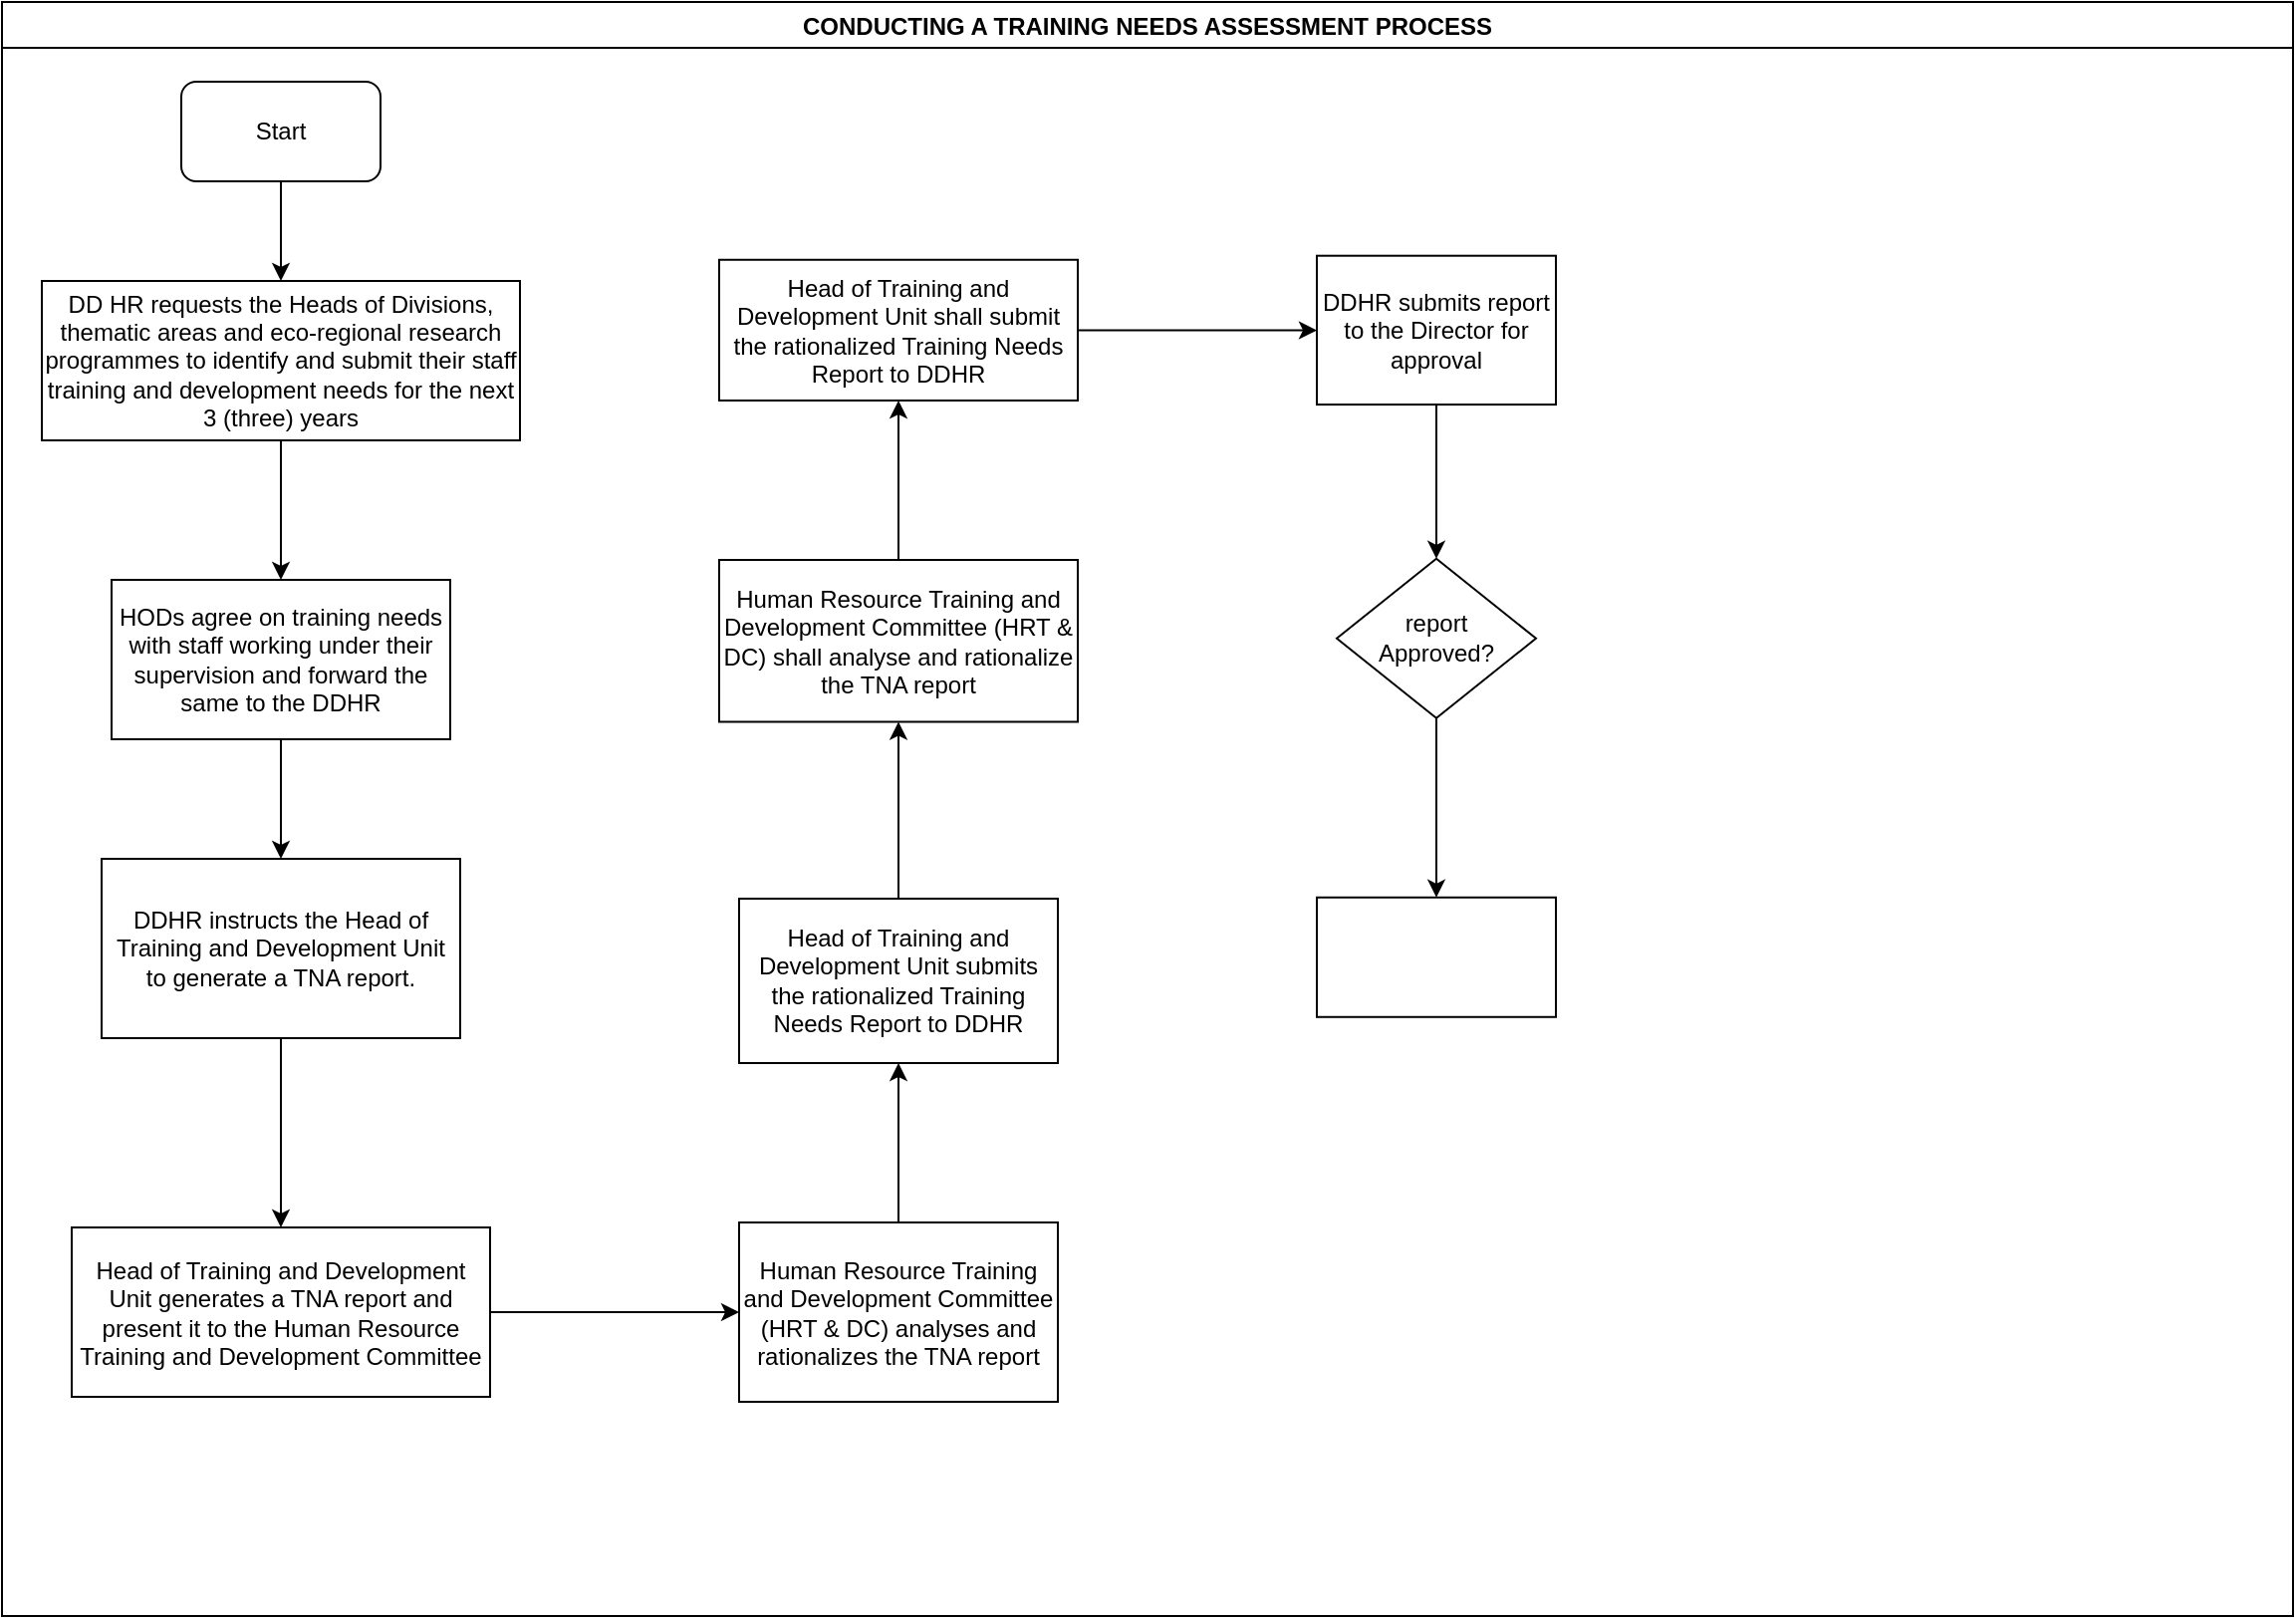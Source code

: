 <mxfile version="14.2.4" type="github">
  <diagram id="dTMpoPVIkahXSZqtG1Pm" name="Page-1">
    <mxGraphModel dx="1038" dy="547" grid="1" gridSize="10" guides="1" tooltips="1" connect="1" arrows="1" fold="1" page="1" pageScale="1" pageWidth="1169" pageHeight="827" math="0" shadow="0">
      <root>
        <mxCell id="0" />
        <mxCell id="1" parent="0" />
        <mxCell id="pj5xqQpvPvO0I1Rtv7KB-1" value="CONDUCTING A TRAINING NEEDS ASSESSMENT PROCESS" style="swimlane;" vertex="1" parent="1">
          <mxGeometry x="10" y="10" width="1150" height="810" as="geometry" />
        </mxCell>
        <mxCell id="pj5xqQpvPvO0I1Rtv7KB-2" value="Start" style="rounded=1;whiteSpace=wrap;html=1;" vertex="1" parent="pj5xqQpvPvO0I1Rtv7KB-1">
          <mxGeometry x="90" y="40" width="100" height="50" as="geometry" />
        </mxCell>
        <mxCell id="pj5xqQpvPvO0I1Rtv7KB-51" value="DD HR requests the Heads of Divisions, thematic areas and eco-regional research programmes to identify and submit their staff training and development needs for the next 3 (three) years" style="rounded=0;whiteSpace=wrap;html=1;" vertex="1" parent="pj5xqQpvPvO0I1Rtv7KB-1">
          <mxGeometry x="20" y="140" width="240" height="80" as="geometry" />
        </mxCell>
        <mxCell id="pj5xqQpvPvO0I1Rtv7KB-4" value="" style="edgeStyle=orthogonalEdgeStyle;rounded=0;orthogonalLoop=1;jettySize=auto;html=1;entryX=0.5;entryY=0;entryDx=0;entryDy=0;" edge="1" parent="pj5xqQpvPvO0I1Rtv7KB-1" source="pj5xqQpvPvO0I1Rtv7KB-2" target="pj5xqQpvPvO0I1Rtv7KB-51">
          <mxGeometry relative="1" as="geometry">
            <mxPoint x="140" y="140" as="targetPoint" />
          </mxGeometry>
        </mxCell>
        <mxCell id="pj5xqQpvPvO0I1Rtv7KB-52" value="HODs agree on training needs with staff working under their supervision and forward the same to the DDHR" style="whiteSpace=wrap;html=1;rounded=0;" vertex="1" parent="pj5xqQpvPvO0I1Rtv7KB-1">
          <mxGeometry x="55" y="290" width="170" height="80" as="geometry" />
        </mxCell>
        <mxCell id="pj5xqQpvPvO0I1Rtv7KB-53" value="" style="edgeStyle=orthogonalEdgeStyle;rounded=0;orthogonalLoop=1;jettySize=auto;html=1;" edge="1" parent="pj5xqQpvPvO0I1Rtv7KB-1" source="pj5xqQpvPvO0I1Rtv7KB-51" target="pj5xqQpvPvO0I1Rtv7KB-52">
          <mxGeometry relative="1" as="geometry" />
        </mxCell>
        <mxCell id="pj5xqQpvPvO0I1Rtv7KB-56" value="Head of Training and Development Unit generates a TNA report and present it to the Human Resource Training and Development Committee" style="whiteSpace=wrap;html=1;rounded=0;" vertex="1" parent="pj5xqQpvPvO0I1Rtv7KB-1">
          <mxGeometry x="35" y="615" width="210" height="85" as="geometry" />
        </mxCell>
        <mxCell id="pj5xqQpvPvO0I1Rtv7KB-60" value="Human Resource Training and Development Committee (HRT &amp;amp; DC) analyses and rationalizes the TNA report" style="whiteSpace=wrap;html=1;rounded=0;" vertex="1" parent="pj5xqQpvPvO0I1Rtv7KB-1">
          <mxGeometry x="370" y="612.5" width="160" height="90" as="geometry" />
        </mxCell>
        <mxCell id="pj5xqQpvPvO0I1Rtv7KB-61" value="" style="edgeStyle=orthogonalEdgeStyle;rounded=0;orthogonalLoop=1;jettySize=auto;html=1;" edge="1" parent="pj5xqQpvPvO0I1Rtv7KB-1" source="pj5xqQpvPvO0I1Rtv7KB-56" target="pj5xqQpvPvO0I1Rtv7KB-60">
          <mxGeometry relative="1" as="geometry" />
        </mxCell>
        <mxCell id="pj5xqQpvPvO0I1Rtv7KB-64" value="Human Resource Training and Development Committee (HRT &amp;amp; DC) shall analyse and rationalize the TNA report" style="whiteSpace=wrap;html=1;rounded=0;" vertex="1" parent="pj5xqQpvPvO0I1Rtv7KB-1">
          <mxGeometry x="360" y="280" width="180" height="81.25" as="geometry" />
        </mxCell>
        <mxCell id="pj5xqQpvPvO0I1Rtv7KB-68" value="DDHR submits report to the Director for approval" style="whiteSpace=wrap;html=1;rounded=0;" vertex="1" parent="pj5xqQpvPvO0I1Rtv7KB-1">
          <mxGeometry x="660" y="127.35" width="120" height="74.69" as="geometry" />
        </mxCell>
        <mxCell id="pj5xqQpvPvO0I1Rtv7KB-57" value="" style="edgeStyle=orthogonalEdgeStyle;rounded=0;orthogonalLoop=1;jettySize=auto;html=1;" edge="1" parent="1" source="pj5xqQpvPvO0I1Rtv7KB-54" target="pj5xqQpvPvO0I1Rtv7KB-56">
          <mxGeometry relative="1" as="geometry" />
        </mxCell>
        <mxCell id="pj5xqQpvPvO0I1Rtv7KB-54" value="DDHR instructs the Head of Training and Development Unit to generate a TNA report." style="whiteSpace=wrap;html=1;rounded=0;" vertex="1" parent="1">
          <mxGeometry x="60" y="440" width="180" height="90" as="geometry" />
        </mxCell>
        <mxCell id="pj5xqQpvPvO0I1Rtv7KB-55" value="" style="edgeStyle=orthogonalEdgeStyle;rounded=0;orthogonalLoop=1;jettySize=auto;html=1;" edge="1" parent="1" source="pj5xqQpvPvO0I1Rtv7KB-52" target="pj5xqQpvPvO0I1Rtv7KB-54">
          <mxGeometry relative="1" as="geometry" />
        </mxCell>
        <mxCell id="pj5xqQpvPvO0I1Rtv7KB-65" value="" style="edgeStyle=orthogonalEdgeStyle;rounded=0;orthogonalLoop=1;jettySize=auto;html=1;" edge="1" parent="1" source="pj5xqQpvPvO0I1Rtv7KB-62" target="pj5xqQpvPvO0I1Rtv7KB-64">
          <mxGeometry relative="1" as="geometry" />
        </mxCell>
        <mxCell id="pj5xqQpvPvO0I1Rtv7KB-62" value="Head of Training and Development Unit submits the rationalized Training Needs Report to DDHR" style="whiteSpace=wrap;html=1;rounded=0;" vertex="1" parent="1">
          <mxGeometry x="380" y="460" width="160" height="82.5" as="geometry" />
        </mxCell>
        <mxCell id="pj5xqQpvPvO0I1Rtv7KB-63" value="" style="edgeStyle=orthogonalEdgeStyle;rounded=0;orthogonalLoop=1;jettySize=auto;html=1;" edge="1" parent="1" source="pj5xqQpvPvO0I1Rtv7KB-60" target="pj5xqQpvPvO0I1Rtv7KB-62">
          <mxGeometry relative="1" as="geometry" />
        </mxCell>
        <mxCell id="pj5xqQpvPvO0I1Rtv7KB-69" value="" style="edgeStyle=orthogonalEdgeStyle;rounded=0;orthogonalLoop=1;jettySize=auto;html=1;" edge="1" parent="1" source="pj5xqQpvPvO0I1Rtv7KB-66" target="pj5xqQpvPvO0I1Rtv7KB-68">
          <mxGeometry relative="1" as="geometry" />
        </mxCell>
        <mxCell id="pj5xqQpvPvO0I1Rtv7KB-66" value="Head of Training and Development Unit shall submit the rationalized Training Needs Report to DDHR" style="whiteSpace=wrap;html=1;rounded=0;" vertex="1" parent="1">
          <mxGeometry x="370" y="139.38" width="180" height="70.62" as="geometry" />
        </mxCell>
        <mxCell id="pj5xqQpvPvO0I1Rtv7KB-67" value="" style="edgeStyle=orthogonalEdgeStyle;rounded=0;orthogonalLoop=1;jettySize=auto;html=1;" edge="1" parent="1" source="pj5xqQpvPvO0I1Rtv7KB-64" target="pj5xqQpvPvO0I1Rtv7KB-66">
          <mxGeometry relative="1" as="geometry" />
        </mxCell>
        <mxCell id="pj5xqQpvPvO0I1Rtv7KB-73" value="" style="edgeStyle=orthogonalEdgeStyle;rounded=0;orthogonalLoop=1;jettySize=auto;html=1;" edge="1" parent="1" source="pj5xqQpvPvO0I1Rtv7KB-70" target="pj5xqQpvPvO0I1Rtv7KB-72">
          <mxGeometry relative="1" as="geometry" />
        </mxCell>
        <mxCell id="pj5xqQpvPvO0I1Rtv7KB-70" value="&lt;div&gt;report&lt;br&gt;&lt;/div&gt;&lt;div&gt;Approved?&lt;/div&gt;" style="rhombus;whiteSpace=wrap;html=1;rounded=0;" vertex="1" parent="1">
          <mxGeometry x="680" y="289.39" width="100" height="80" as="geometry" />
        </mxCell>
        <mxCell id="pj5xqQpvPvO0I1Rtv7KB-71" value="" style="edgeStyle=orthogonalEdgeStyle;rounded=0;orthogonalLoop=1;jettySize=auto;html=1;" edge="1" parent="1" source="pj5xqQpvPvO0I1Rtv7KB-68" target="pj5xqQpvPvO0I1Rtv7KB-70">
          <mxGeometry relative="1" as="geometry" />
        </mxCell>
        <mxCell id="pj5xqQpvPvO0I1Rtv7KB-72" value="" style="whiteSpace=wrap;html=1;rounded=0;" vertex="1" parent="1">
          <mxGeometry x="670" y="459.39" width="120" height="60" as="geometry" />
        </mxCell>
      </root>
    </mxGraphModel>
  </diagram>
</mxfile>
